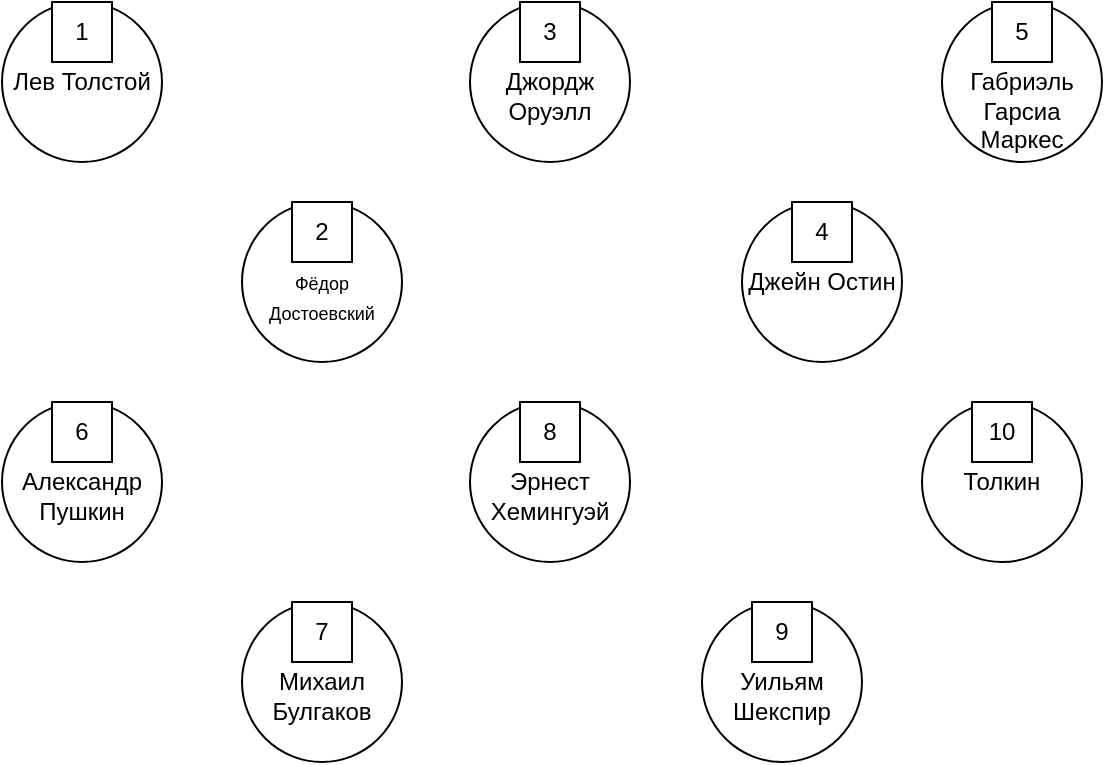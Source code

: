 <mxfile version="24.3.0" type="google" pages="6">
  <diagram name="Страница — 1" id="EqWJqsJqJOjqkCKdhE3f">
    <mxGraphModel grid="1" page="1" gridSize="10" guides="1" tooltips="1" connect="1" arrows="1" fold="1" pageScale="1" pageWidth="827" pageHeight="1169" math="0" shadow="0">
      <root>
        <mxCell id="0" />
        <mxCell id="1" parent="0" />
        <mxCell id="tsPPlrbi5cFnJzBSDMUf-1" value="&lt;div&gt;&lt;br&gt;&lt;/div&gt;Уильям Шекспир" style="ellipse;whiteSpace=wrap;html=1;aspect=fixed;" vertex="1" parent="1">
          <mxGeometry x="490" y="440" width="80" height="80" as="geometry" />
        </mxCell>
        <mxCell id="tsPPlrbi5cFnJzBSDMUf-2" value="Джейн Остин" style="ellipse;whiteSpace=wrap;html=1;aspect=fixed;" vertex="1" parent="1">
          <mxGeometry x="510" y="240" width="80" height="80" as="geometry" />
        </mxCell>
        <mxCell id="tsPPlrbi5cFnJzBSDMUf-3" value="&lt;div&gt;&lt;br&gt;&lt;/div&gt;&lt;div&gt;&lt;br&gt;&lt;/div&gt;Габриэль Гарсиа Маркес" style="ellipse;whiteSpace=wrap;html=1;aspect=fixed;" vertex="1" parent="1">
          <mxGeometry x="610" y="140" width="80" height="80" as="geometry" />
        </mxCell>
        <mxCell id="tsPPlrbi5cFnJzBSDMUf-4" value="&lt;div&gt;&lt;br&gt;&lt;/div&gt;Александр Пушкин" style="ellipse;whiteSpace=wrap;html=1;aspect=fixed;" vertex="1" parent="1">
          <mxGeometry x="140" y="340" width="80" height="80" as="geometry" />
        </mxCell>
        <mxCell id="tsPPlrbi5cFnJzBSDMUf-5" value="&lt;div&gt;&lt;br&gt;&lt;/div&gt;Михаил Булгаков" style="ellipse;whiteSpace=wrap;html=1;aspect=fixed;" vertex="1" parent="1">
          <mxGeometry x="260" y="440" width="80" height="80" as="geometry" />
        </mxCell>
        <mxCell id="tsPPlrbi5cFnJzBSDMUf-6" value="&lt;div&gt;&lt;br&gt;&lt;/div&gt;Эрнест Хемингуэй" style="ellipse;whiteSpace=wrap;html=1;aspect=fixed;" vertex="1" parent="1">
          <mxGeometry x="374" y="340" width="80" height="80" as="geometry" />
        </mxCell>
        <mxCell id="tsPPlrbi5cFnJzBSDMUf-7" value="Толкин" style="ellipse;whiteSpace=wrap;html=1;aspect=fixed;" vertex="1" parent="1">
          <mxGeometry x="600" y="340" width="80" height="80" as="geometry" />
        </mxCell>
        <mxCell id="tsPPlrbi5cFnJzBSDMUf-8" value="Лев Толстой" style="ellipse;whiteSpace=wrap;html=1;aspect=fixed;" vertex="1" parent="1">
          <mxGeometry x="140" y="140" width="80" height="80" as="geometry" />
        </mxCell>
        <mxCell id="tsPPlrbi5cFnJzBSDMUf-9" value="&lt;div&gt;&lt;font style=&quot;font-size: 9px;&quot;&gt;&lt;br&gt;&lt;/font&gt;&lt;/div&gt;&lt;font style=&quot;font-size: 9px;&quot;&gt;Фёдор Достоевский&lt;/font&gt;" style="ellipse;whiteSpace=wrap;html=1;aspect=fixed;" vertex="1" parent="1">
          <mxGeometry x="260" y="240" width="80" height="80" as="geometry" />
        </mxCell>
        <mxCell id="tsPPlrbi5cFnJzBSDMUf-10" value="&lt;div&gt;&lt;br&gt;&lt;/div&gt;Джордж Оруэлл" style="ellipse;whiteSpace=wrap;html=1;aspect=fixed;" vertex="1" parent="1">
          <mxGeometry x="374" y="140" width="80" height="80" as="geometry" />
        </mxCell>
        <mxCell id="tsPPlrbi5cFnJzBSDMUf-11" value="4" style="rounded=0;whiteSpace=wrap;html=1;" vertex="1" parent="1">
          <mxGeometry x="535" y="240" width="30" height="30" as="geometry" />
        </mxCell>
        <mxCell id="tsPPlrbi5cFnJzBSDMUf-12" value="9" style="rounded=0;whiteSpace=wrap;html=1;" vertex="1" parent="1">
          <mxGeometry x="515" y="440" width="30" height="30" as="geometry" />
        </mxCell>
        <mxCell id="tsPPlrbi5cFnJzBSDMUf-13" value="10" style="rounded=0;whiteSpace=wrap;html=1;" vertex="1" parent="1">
          <mxGeometry x="625" y="340" width="30" height="30" as="geometry" />
        </mxCell>
        <mxCell id="tsPPlrbi5cFnJzBSDMUf-14" value="8" style="rounded=0;whiteSpace=wrap;html=1;" vertex="1" parent="1">
          <mxGeometry x="399" y="340" width="30" height="30" as="geometry" />
        </mxCell>
        <mxCell id="tsPPlrbi5cFnJzBSDMUf-15" value="7" style="rounded=0;whiteSpace=wrap;html=1;" vertex="1" parent="1">
          <mxGeometry x="285" y="440" width="30" height="30" as="geometry" />
        </mxCell>
        <mxCell id="tsPPlrbi5cFnJzBSDMUf-16" value="1" style="rounded=0;whiteSpace=wrap;html=1;" vertex="1" parent="1">
          <mxGeometry x="165" y="140" width="30" height="30" as="geometry" />
        </mxCell>
        <mxCell id="tsPPlrbi5cFnJzBSDMUf-17" value="2" style="rounded=0;whiteSpace=wrap;html=1;" vertex="1" parent="1">
          <mxGeometry x="285" y="240" width="30" height="30" as="geometry" />
        </mxCell>
        <mxCell id="tsPPlrbi5cFnJzBSDMUf-18" value="3" style="rounded=0;whiteSpace=wrap;html=1;" vertex="1" parent="1">
          <mxGeometry x="399" y="140" width="30" height="30" as="geometry" />
        </mxCell>
        <mxCell id="tsPPlrbi5cFnJzBSDMUf-19" value="5" style="rounded=0;whiteSpace=wrap;html=1;" vertex="1" parent="1">
          <mxGeometry x="635" y="140" width="30" height="30" as="geometry" />
        </mxCell>
        <mxCell id="tsPPlrbi5cFnJzBSDMUf-20" value="6" style="rounded=0;whiteSpace=wrap;html=1;" vertex="1" parent="1">
          <mxGeometry x="165" y="340" width="30" height="30" as="geometry" />
        </mxCell>
      </root>
    </mxGraphModel>
  </diagram>
  <diagram id="gb01FILcL4QIe715Tl9t" name="Страница — 2">
    <mxGraphModel grid="1" page="1" gridSize="10" guides="1" tooltips="1" connect="1" arrows="1" fold="1" pageScale="1" pageWidth="827" pageHeight="1169" math="0" shadow="0">
      <root>
        <mxCell id="0" />
        <mxCell id="1" parent="0" />
        <mxCell id="0w9Z9b-0TLVVhJwfxunq-1" value="Гамлет&lt;div&gt;&lt;/div&gt;" style="ellipse;whiteSpace=wrap;html=1;aspect=fixed;fillColor=#fff2cc;strokeColor=#d6b656;" vertex="1" parent="1">
          <mxGeometry x="490" y="440" width="80" height="80" as="geometry" />
        </mxCell>
        <mxCell id="0w9Z9b-0TLVVhJwfxunq-2" value="&lt;span style=&quot;font-size: 9px;&quot;&gt;Гордость и предубеждение&lt;/span&gt;" style="ellipse;whiteSpace=wrap;html=1;aspect=fixed;fillColor=#fff2cc;strokeColor=#d6b656;" vertex="1" parent="1">
          <mxGeometry x="510" y="240" width="80" height="80" as="geometry" />
        </mxCell>
        <mxCell id="0w9Z9b-0TLVVhJwfxunq-3" value="&lt;div&gt;&lt;font style=&quot;font-size: 9px;&quot;&gt;&lt;br&gt;&lt;/font&gt;&lt;/div&gt;&lt;font style=&quot;font-size: 9px;&quot;&gt;Сто лет одиночества&lt;/font&gt;&lt;div&gt;&lt;/div&gt;" style="ellipse;whiteSpace=wrap;html=1;aspect=fixed;fillColor=#fff2cc;strokeColor=#d6b656;" vertex="1" parent="1">
          <mxGeometry x="610" y="140" width="80" height="80" as="geometry" />
        </mxCell>
        <mxCell id="0w9Z9b-0TLVVhJwfxunq-4" value="&lt;div&gt;&lt;br&gt;&lt;/div&gt;Евгений Онегин&lt;div&gt;&lt;/div&gt;" style="ellipse;whiteSpace=wrap;html=1;aspect=fixed;fillColor=#fff2cc;strokeColor=#d6b656;" vertex="1" parent="1">
          <mxGeometry x="140" y="340" width="80" height="80" as="geometry" />
        </mxCell>
        <mxCell id="0w9Z9b-0TLVVhJwfxunq-5" value="&lt;div&gt;&lt;br&gt;&lt;/div&gt;Мастер и Маргарита&lt;div&gt;&lt;/div&gt;" style="ellipse;whiteSpace=wrap;html=1;aspect=fixed;fillColor=#fff2cc;strokeColor=#d6b656;" vertex="1" parent="1">
          <mxGeometry x="260" y="440" width="80" height="80" as="geometry" />
        </mxCell>
        <mxCell id="0w9Z9b-0TLVVhJwfxunq-6" value="&lt;div&gt;&lt;br&gt;&lt;/div&gt;Старик и море&lt;div&gt;&lt;/div&gt;" style="ellipse;whiteSpace=wrap;html=1;aspect=fixed;fillColor=#fff2cc;strokeColor=#d6b656;" vertex="1" parent="1">
          <mxGeometry x="374" y="340" width="80" height="80" as="geometry" />
        </mxCell>
        <mxCell id="0w9Z9b-0TLVVhJwfxunq-7" value="&lt;div&gt;&lt;br&gt;&lt;/div&gt;Властелин колец" style="ellipse;whiteSpace=wrap;html=1;aspect=fixed;fillColor=#fff2cc;strokeColor=#d6b656;" vertex="1" parent="1">
          <mxGeometry x="600" y="340" width="80" height="80" as="geometry" />
        </mxCell>
        <mxCell id="0w9Z9b-0TLVVhJwfxunq-8" value="Война и мир" style="ellipse;whiteSpace=wrap;html=1;aspect=fixed;fillColor=#fff2cc;strokeColor=#d6b656;" vertex="1" parent="1">
          <mxGeometry x="140" y="140" width="80" height="80" as="geometry" />
        </mxCell>
        <mxCell id="0w9Z9b-0TLVVhJwfxunq-9" value="&lt;div&gt;&lt;font size=&quot;1&quot;&gt;&lt;br&gt;&lt;/font&gt;&lt;/div&gt;&lt;font size=&quot;1&quot;&gt;Преступление и наказание&lt;/font&gt;" style="ellipse;whiteSpace=wrap;html=1;aspect=fixed;fillColor=#fff2cc;strokeColor=#d6b656;" vertex="1" parent="1">
          <mxGeometry x="260" y="240" width="80" height="80" as="geometry" />
        </mxCell>
        <mxCell id="0w9Z9b-0TLVVhJwfxunq-10" value="1984&lt;div&gt;&lt;/div&gt;" style="ellipse;whiteSpace=wrap;html=1;aspect=fixed;fillColor=#fff2cc;strokeColor=#d6b656;" vertex="1" parent="1">
          <mxGeometry x="374" y="140" width="80" height="80" as="geometry" />
        </mxCell>
        <mxCell id="0w9Z9b-0TLVVhJwfxunq-11" value="4" style="rounded=0;whiteSpace=wrap;html=1;" vertex="1" parent="1">
          <mxGeometry x="535" y="240" width="30" height="30" as="geometry" />
        </mxCell>
        <mxCell id="0w9Z9b-0TLVVhJwfxunq-12" value="9" style="rounded=0;whiteSpace=wrap;html=1;" vertex="1" parent="1">
          <mxGeometry x="515" y="440" width="30" height="30" as="geometry" />
        </mxCell>
        <mxCell id="0w9Z9b-0TLVVhJwfxunq-13" value="10" style="rounded=0;whiteSpace=wrap;html=1;" vertex="1" parent="1">
          <mxGeometry x="625" y="340" width="30" height="30" as="geometry" />
        </mxCell>
        <mxCell id="0w9Z9b-0TLVVhJwfxunq-14" value="8" style="rounded=0;whiteSpace=wrap;html=1;" vertex="1" parent="1">
          <mxGeometry x="399" y="340" width="30" height="30" as="geometry" />
        </mxCell>
        <mxCell id="0w9Z9b-0TLVVhJwfxunq-15" value="7" style="rounded=0;whiteSpace=wrap;html=1;" vertex="1" parent="1">
          <mxGeometry x="285" y="440" width="30" height="30" as="geometry" />
        </mxCell>
        <mxCell id="0w9Z9b-0TLVVhJwfxunq-16" value="1" style="rounded=0;whiteSpace=wrap;html=1;" vertex="1" parent="1">
          <mxGeometry x="165" y="140" width="30" height="30" as="geometry" />
        </mxCell>
        <mxCell id="0w9Z9b-0TLVVhJwfxunq-17" value="2" style="rounded=0;whiteSpace=wrap;html=1;" vertex="1" parent="1">
          <mxGeometry x="285" y="240" width="30" height="30" as="geometry" />
        </mxCell>
        <mxCell id="0w9Z9b-0TLVVhJwfxunq-18" value="3" style="rounded=0;whiteSpace=wrap;html=1;" vertex="1" parent="1">
          <mxGeometry x="399" y="140" width="30" height="30" as="geometry" />
        </mxCell>
        <mxCell id="0w9Z9b-0TLVVhJwfxunq-19" value="5" style="rounded=0;whiteSpace=wrap;html=1;" vertex="1" parent="1">
          <mxGeometry x="635" y="140" width="30" height="30" as="geometry" />
        </mxCell>
        <mxCell id="0w9Z9b-0TLVVhJwfxunq-20" value="6" style="rounded=0;whiteSpace=wrap;html=1;" vertex="1" parent="1">
          <mxGeometry x="165" y="340" width="30" height="30" as="geometry" />
        </mxCell>
      </root>
    </mxGraphModel>
  </diagram>
  <diagram id="Pwo7cmKvXTX5NMwyu_MG" name="Страница — 3">
    <mxGraphModel grid="1" page="1" gridSize="10" guides="1" tooltips="1" connect="1" arrows="1" fold="1" pageScale="1" pageWidth="827" pageHeight="1169" math="0" shadow="0">
      <root>
        <mxCell id="0" />
        <mxCell id="1" parent="0" />
        <mxCell id="kVuKQfUKqV1mmxlc6dTq-1" value="Фэнтези&lt;div&gt;&lt;/div&gt;" style="ellipse;whiteSpace=wrap;html=1;aspect=fixed;fillColor=#d5e8d4;strokeColor=#82b366;" vertex="1" parent="1">
          <mxGeometry x="490" y="440" width="80" height="80" as="geometry" />
        </mxCell>
        <mxCell id="kVuKQfUKqV1mmxlc6dTq-2" value="&lt;font size=&quot;1&quot;&gt;Классика&lt;/font&gt;" style="ellipse;whiteSpace=wrap;html=1;aspect=fixed;fillColor=#d5e8d4;strokeColor=#82b366;" vertex="1" parent="1">
          <mxGeometry x="510" y="240" width="80" height="80" as="geometry" />
        </mxCell>
        <mxCell id="kVuKQfUKqV1mmxlc6dTq-3" value="&lt;div&gt;&lt;font size=&quot;1&quot;&gt;Поэма&lt;/font&gt;&lt;br&gt;&lt;/div&gt;&lt;div&gt;&lt;/div&gt;" style="ellipse;whiteSpace=wrap;html=1;aspect=fixed;fillColor=#d5e8d4;strokeColor=#82b366;" vertex="1" parent="1">
          <mxGeometry x="610" y="140" width="80" height="80" as="geometry" />
        </mxCell>
        <mxCell id="kVuKQfUKqV1mmxlc6dTq-4" value="Мистика&lt;div&gt;&lt;/div&gt;&lt;div&gt;&lt;/div&gt;" style="ellipse;whiteSpace=wrap;html=1;aspect=fixed;fillColor=#d5e8d4;strokeColor=#82b366;" vertex="1" parent="1">
          <mxGeometry x="140" y="340" width="80" height="80" as="geometry" />
        </mxCell>
        <mxCell id="kVuKQfUKqV1mmxlc6dTq-5" value="&lt;font style=&quot;font-size: 10px;&quot;&gt;Приключения&lt;/font&gt;&lt;div&gt;&lt;/div&gt;&lt;div&gt;&lt;/div&gt;" style="ellipse;whiteSpace=wrap;html=1;aspect=fixed;fillColor=#d5e8d4;strokeColor=#82b366;" vertex="1" parent="1">
          <mxGeometry x="260" y="440" width="80" height="80" as="geometry" />
        </mxCell>
        <mxCell id="kVuKQfUKqV1mmxlc6dTq-6" value="Трагедия&lt;br&gt;&lt;div&gt;&lt;/div&gt;&lt;div&gt;&lt;/div&gt;" style="ellipse;whiteSpace=wrap;html=1;aspect=fixed;fillColor=#d5e8d4;strokeColor=#82b366;" vertex="1" parent="1">
          <mxGeometry x="374" y="340" width="80" height="80" as="geometry" />
        </mxCell>
        <mxCell id="kVuKQfUKqV1mmxlc6dTq-7" value="Драма&lt;div&gt;&lt;/div&gt;" style="ellipse;whiteSpace=wrap;html=1;aspect=fixed;fillColor=#d5e8d4;strokeColor=#82b366;" vertex="1" parent="1">
          <mxGeometry x="600" y="340" width="80" height="80" as="geometry" />
        </mxCell>
        <mxCell id="kVuKQfUKqV1mmxlc6dTq-8" value="Роман" style="ellipse;whiteSpace=wrap;html=1;aspect=fixed;fillColor=#d5e8d4;strokeColor=#82b366;" vertex="1" parent="1">
          <mxGeometry x="140" y="140" width="80" height="80" as="geometry" />
        </mxCell>
        <mxCell id="kVuKQfUKqV1mmxlc6dTq-9" value="&lt;div&gt;Фантастика&lt;/div&gt;" style="ellipse;whiteSpace=wrap;html=1;aspect=fixed;fillColor=#d5e8d4;strokeColor=#82b366;" vertex="1" parent="1">
          <mxGeometry x="260" y="240" width="80" height="80" as="geometry" />
        </mxCell>
        <mxCell id="kVuKQfUKqV1mmxlc6dTq-10" value="Детектив&lt;div&gt;&lt;/div&gt;" style="ellipse;whiteSpace=wrap;html=1;aspect=fixed;fillColor=#d5e8d4;strokeColor=#82b366;" vertex="1" parent="1">
          <mxGeometry x="374" y="140" width="80" height="80" as="geometry" />
        </mxCell>
        <mxCell id="kVuKQfUKqV1mmxlc6dTq-11" value="4" style="rounded=0;whiteSpace=wrap;html=1;fillColor=#d5e8d4;strokeColor=#82b366;" vertex="1" parent="1">
          <mxGeometry x="535" y="240" width="30" height="30" as="geometry" />
        </mxCell>
        <mxCell id="kVuKQfUKqV1mmxlc6dTq-12" value="9" style="rounded=0;whiteSpace=wrap;html=1;fillColor=#d5e8d4;strokeColor=#82b366;" vertex="1" parent="1">
          <mxGeometry x="515" y="440" width="30" height="30" as="geometry" />
        </mxCell>
        <mxCell id="kVuKQfUKqV1mmxlc6dTq-13" value="10" style="rounded=0;whiteSpace=wrap;html=1;fillColor=#d5e8d4;strokeColor=#82b366;" vertex="1" parent="1">
          <mxGeometry x="625" y="340" width="30" height="30" as="geometry" />
        </mxCell>
        <mxCell id="kVuKQfUKqV1mmxlc6dTq-14" value="8" style="rounded=0;whiteSpace=wrap;html=1;fillColor=#d5e8d4;strokeColor=#82b366;" vertex="1" parent="1">
          <mxGeometry x="399" y="340" width="30" height="30" as="geometry" />
        </mxCell>
        <mxCell id="kVuKQfUKqV1mmxlc6dTq-15" value="7" style="rounded=0;whiteSpace=wrap;html=1;fillColor=#d5e8d4;strokeColor=#82b366;" vertex="1" parent="1">
          <mxGeometry x="285" y="440" width="30" height="30" as="geometry" />
        </mxCell>
        <mxCell id="kVuKQfUKqV1mmxlc6dTq-16" value="1" style="rounded=0;whiteSpace=wrap;html=1;fillColor=#d5e8d4;strokeColor=#82b366;" vertex="1" parent="1">
          <mxGeometry x="165" y="140" width="30" height="30" as="geometry" />
        </mxCell>
        <mxCell id="kVuKQfUKqV1mmxlc6dTq-17" value="2" style="rounded=0;whiteSpace=wrap;html=1;fillColor=#d5e8d4;strokeColor=#82b366;" vertex="1" parent="1">
          <mxGeometry x="285" y="240" width="30" height="30" as="geometry" />
        </mxCell>
        <mxCell id="kVuKQfUKqV1mmxlc6dTq-18" value="3" style="rounded=0;whiteSpace=wrap;html=1;fillColor=#d5e8d4;strokeColor=#82b366;" vertex="1" parent="1">
          <mxGeometry x="399" y="140" width="30" height="30" as="geometry" />
        </mxCell>
        <mxCell id="kVuKQfUKqV1mmxlc6dTq-19" value="5" style="rounded=0;whiteSpace=wrap;html=1;fillColor=#d5e8d4;strokeColor=#82b366;" vertex="1" parent="1">
          <mxGeometry x="635" y="140" width="30" height="30" as="geometry" />
        </mxCell>
        <mxCell id="kVuKQfUKqV1mmxlc6dTq-20" value="6" style="rounded=0;whiteSpace=wrap;html=1;fillColor=#d5e8d4;strokeColor=#82b366;" vertex="1" parent="1">
          <mxGeometry x="165" y="340" width="30" height="30" as="geometry" />
        </mxCell>
      </root>
    </mxGraphModel>
  </diagram>
  <diagram id="Q0lJ1mJxNNt3FozR_56L" name="Страница — 4">
    <mxGraphModel grid="1" page="1" gridSize="10" guides="1" tooltips="1" connect="1" arrows="1" fold="1" pageScale="1" pageWidth="827" pageHeight="1169" math="0" shadow="0">
      <root>
        <mxCell id="0" />
        <mxCell id="1" parent="0" />
        <mxCell id="R-XqrJNLImSLN6h6NLTU-30" style="edgeStyle=orthogonalEdgeStyle;rounded=0;orthogonalLoop=1;jettySize=auto;html=1;exitX=0.5;exitY=1;exitDx=0;exitDy=0;" edge="1" parent="1" source="y_QBRI53AlYQunm4WOpN-1" target="R-XqrJNLImSLN6h6NLTU-12">
          <mxGeometry relative="1" as="geometry" />
        </mxCell>
        <mxCell id="y_QBRI53AlYQunm4WOpN-1" value="&lt;div&gt;&lt;br&gt;&lt;/div&gt;Уильям Шекспир" style="ellipse;whiteSpace=wrap;html=1;aspect=fixed;" vertex="1" parent="1">
          <mxGeometry x="490" y="440" width="80" height="80" as="geometry" />
        </mxCell>
        <mxCell id="y_QBRI53AlYQunm4WOpN-2" value="Джейн Остин" style="ellipse;whiteSpace=wrap;html=1;aspect=fixed;" vertex="1" parent="1">
          <mxGeometry x="489" y="230" width="80" height="80" as="geometry" />
        </mxCell>
        <mxCell id="R-XqrJNLImSLN6h6NLTU-26" style="edgeStyle=orthogonalEdgeStyle;rounded=0;orthogonalLoop=1;jettySize=auto;html=1;exitX=0.5;exitY=1;exitDx=0;exitDy=0;entryX=0.5;entryY=0;entryDx=0;entryDy=0;" edge="1" parent="1" source="y_QBRI53AlYQunm4WOpN-3" target="R-XqrJNLImSLN6h6NLTU-19">
          <mxGeometry relative="1" as="geometry" />
        </mxCell>
        <mxCell id="y_QBRI53AlYQunm4WOpN-3" value="&lt;div&gt;&lt;br&gt;&lt;/div&gt;&lt;div&gt;&lt;br&gt;&lt;/div&gt;Габриэль Гарсиа Маркес" style="ellipse;whiteSpace=wrap;html=1;aspect=fixed;" vertex="1" parent="1">
          <mxGeometry x="610" y="230" width="80" height="80" as="geometry" />
        </mxCell>
        <mxCell id="R-XqrJNLImSLN6h6NLTU-27" style="edgeStyle=orthogonalEdgeStyle;rounded=0;orthogonalLoop=1;jettySize=auto;html=1;exitX=0.5;exitY=1;exitDx=0;exitDy=0;entryX=0.5;entryY=0;entryDx=0;entryDy=0;" edge="1" parent="1" source="y_QBRI53AlYQunm4WOpN-4" target="R-XqrJNLImSLN6h6NLTU-20">
          <mxGeometry relative="1" as="geometry" />
        </mxCell>
        <mxCell id="y_QBRI53AlYQunm4WOpN-4" value="&lt;div&gt;&lt;br&gt;&lt;/div&gt;Александр Пушкин" style="ellipse;whiteSpace=wrap;html=1;aspect=fixed;" vertex="1" parent="1">
          <mxGeometry x="140" y="430" width="80" height="80" as="geometry" />
        </mxCell>
        <mxCell id="R-XqrJNLImSLN6h6NLTU-28" style="edgeStyle=orthogonalEdgeStyle;rounded=0;orthogonalLoop=1;jettySize=auto;html=1;exitX=0.5;exitY=1;exitDx=0;exitDy=0;entryX=0.5;entryY=0;entryDx=0;entryDy=0;" edge="1" parent="1" source="y_QBRI53AlYQunm4WOpN-5" target="R-XqrJNLImSLN6h6NLTU-15">
          <mxGeometry relative="1" as="geometry" />
        </mxCell>
        <mxCell id="y_QBRI53AlYQunm4WOpN-5" value="&lt;div&gt;&lt;br&gt;&lt;/div&gt;Михаил Булгаков" style="ellipse;whiteSpace=wrap;html=1;aspect=fixed;" vertex="1" parent="1">
          <mxGeometry x="260" y="440" width="80" height="80" as="geometry" />
        </mxCell>
        <mxCell id="R-XqrJNLImSLN6h6NLTU-29" style="edgeStyle=orthogonalEdgeStyle;rounded=0;orthogonalLoop=1;jettySize=auto;html=1;exitX=0.5;exitY=1;exitDx=0;exitDy=0;entryX=0.5;entryY=0;entryDx=0;entryDy=0;" edge="1" parent="1" source="y_QBRI53AlYQunm4WOpN-6" target="R-XqrJNLImSLN6h6NLTU-14">
          <mxGeometry relative="1" as="geometry" />
        </mxCell>
        <mxCell id="y_QBRI53AlYQunm4WOpN-6" value="&lt;div&gt;&lt;br&gt;&lt;/div&gt;Эрнест Хемингуэй" style="ellipse;whiteSpace=wrap;html=1;aspect=fixed;" vertex="1" parent="1">
          <mxGeometry x="374" y="430" width="80" height="80" as="geometry" />
        </mxCell>
        <mxCell id="R-XqrJNLImSLN6h6NLTU-31" style="edgeStyle=orthogonalEdgeStyle;rounded=0;orthogonalLoop=1;jettySize=auto;html=1;exitX=0.5;exitY=1;exitDx=0;exitDy=0;entryX=0.5;entryY=0;entryDx=0;entryDy=0;" edge="1" parent="1" source="y_QBRI53AlYQunm4WOpN-7" target="R-XqrJNLImSLN6h6NLTU-13">
          <mxGeometry relative="1" as="geometry" />
        </mxCell>
        <mxCell id="y_QBRI53AlYQunm4WOpN-7" value="Толкин" style="ellipse;whiteSpace=wrap;html=1;aspect=fixed;" vertex="1" parent="1">
          <mxGeometry x="600" y="430" width="80" height="80" as="geometry" />
        </mxCell>
        <mxCell id="R-XqrJNLImSLN6h6NLTU-22" style="edgeStyle=orthogonalEdgeStyle;rounded=0;orthogonalLoop=1;jettySize=auto;html=1;exitX=0.5;exitY=1;exitDx=0;exitDy=0;entryX=0.5;entryY=0;entryDx=0;entryDy=0;" edge="1" parent="1" source="y_QBRI53AlYQunm4WOpN-8" target="R-XqrJNLImSLN6h6NLTU-16">
          <mxGeometry relative="1" as="geometry" />
        </mxCell>
        <mxCell id="y_QBRI53AlYQunm4WOpN-8" value="Лев Толстой" style="ellipse;whiteSpace=wrap;html=1;aspect=fixed;" vertex="1" parent="1">
          <mxGeometry x="140" y="230" width="80" height="80" as="geometry" />
        </mxCell>
        <mxCell id="R-XqrJNLImSLN6h6NLTU-23" style="edgeStyle=orthogonalEdgeStyle;rounded=0;orthogonalLoop=1;jettySize=auto;html=1;exitX=0.5;exitY=1;exitDx=0;exitDy=0;entryX=0.5;entryY=0;entryDx=0;entryDy=0;" edge="1" parent="1" source="y_QBRI53AlYQunm4WOpN-9" target="R-XqrJNLImSLN6h6NLTU-17">
          <mxGeometry relative="1" as="geometry" />
        </mxCell>
        <mxCell id="y_QBRI53AlYQunm4WOpN-9" value="&lt;div&gt;&lt;font style=&quot;font-size: 9px;&quot;&gt;&lt;br&gt;&lt;/font&gt;&lt;/div&gt;&lt;font style=&quot;font-size: 9px;&quot;&gt;Фёдор Достоевский&lt;/font&gt;" style="ellipse;whiteSpace=wrap;html=1;aspect=fixed;" vertex="1" parent="1">
          <mxGeometry x="260" y="240" width="80" height="80" as="geometry" />
        </mxCell>
        <mxCell id="R-XqrJNLImSLN6h6NLTU-24" style="edgeStyle=orthogonalEdgeStyle;rounded=0;orthogonalLoop=1;jettySize=auto;html=1;exitX=0.5;exitY=1;exitDx=0;exitDy=0;entryX=0.5;entryY=0;entryDx=0;entryDy=0;" edge="1" parent="1" source="y_QBRI53AlYQunm4WOpN-10" target="R-XqrJNLImSLN6h6NLTU-18">
          <mxGeometry relative="1" as="geometry" />
        </mxCell>
        <mxCell id="y_QBRI53AlYQunm4WOpN-10" value="&lt;div&gt;&lt;br&gt;&lt;/div&gt;Джордж Оруэлл" style="ellipse;whiteSpace=wrap;html=1;aspect=fixed;" vertex="1" parent="1">
          <mxGeometry x="374" y="230" width="80" height="80" as="geometry" />
        </mxCell>
        <mxCell id="y_QBRI53AlYQunm4WOpN-11" value="4" style="rounded=0;whiteSpace=wrap;html=1;" vertex="1" parent="1">
          <mxGeometry x="514" y="230" width="30" height="30" as="geometry" />
        </mxCell>
        <mxCell id="y_QBRI53AlYQunm4WOpN-12" value="9" style="rounded=0;whiteSpace=wrap;html=1;" vertex="1" parent="1">
          <mxGeometry x="515" y="440" width="30" height="30" as="geometry" />
        </mxCell>
        <mxCell id="y_QBRI53AlYQunm4WOpN-13" value="10" style="rounded=0;whiteSpace=wrap;html=1;" vertex="1" parent="1">
          <mxGeometry x="625" y="430" width="30" height="30" as="geometry" />
        </mxCell>
        <mxCell id="y_QBRI53AlYQunm4WOpN-14" value="8" style="rounded=0;whiteSpace=wrap;html=1;" vertex="1" parent="1">
          <mxGeometry x="399" y="430" width="30" height="30" as="geometry" />
        </mxCell>
        <mxCell id="y_QBRI53AlYQunm4WOpN-15" value="7" style="rounded=0;whiteSpace=wrap;html=1;" vertex="1" parent="1">
          <mxGeometry x="285" y="440" width="30" height="30" as="geometry" />
        </mxCell>
        <mxCell id="y_QBRI53AlYQunm4WOpN-16" value="1" style="rounded=0;whiteSpace=wrap;html=1;" vertex="1" parent="1">
          <mxGeometry x="165" y="230" width="30" height="30" as="geometry" />
        </mxCell>
        <mxCell id="y_QBRI53AlYQunm4WOpN-17" value="2" style="rounded=0;whiteSpace=wrap;html=1;" vertex="1" parent="1">
          <mxGeometry x="285" y="240" width="30" height="30" as="geometry" />
        </mxCell>
        <mxCell id="y_QBRI53AlYQunm4WOpN-18" value="3" style="rounded=0;whiteSpace=wrap;html=1;" vertex="1" parent="1">
          <mxGeometry x="399" y="230" width="30" height="30" as="geometry" />
        </mxCell>
        <mxCell id="y_QBRI53AlYQunm4WOpN-19" value="5" style="rounded=0;whiteSpace=wrap;html=1;" vertex="1" parent="1">
          <mxGeometry x="635" y="230" width="30" height="30" as="geometry" />
        </mxCell>
        <mxCell id="y_QBRI53AlYQunm4WOpN-20" value="6" style="rounded=0;whiteSpace=wrap;html=1;" vertex="1" parent="1">
          <mxGeometry x="165" y="430" width="30" height="30" as="geometry" />
        </mxCell>
        <mxCell id="R-XqrJNLImSLN6h6NLTU-1" value="Гамлет&lt;div&gt;&lt;/div&gt;" style="ellipse;whiteSpace=wrap;html=1;aspect=fixed;fillColor=#fff2cc;strokeColor=#d6b656;" vertex="1" parent="1">
          <mxGeometry x="489" y="540" width="80" height="80" as="geometry" />
        </mxCell>
        <mxCell id="R-XqrJNLImSLN6h6NLTU-2" value="&lt;span style=&quot;font-size: 9px;&quot;&gt;Гордость и предубеждение&lt;/span&gt;" style="ellipse;whiteSpace=wrap;html=1;aspect=fixed;fillColor=#fff2cc;strokeColor=#d6b656;" vertex="1" parent="1">
          <mxGeometry x="488" y="330" width="80" height="80" as="geometry" />
        </mxCell>
        <mxCell id="R-XqrJNLImSLN6h6NLTU-3" value="&lt;div&gt;&lt;font style=&quot;font-size: 9px;&quot;&gt;&lt;br&gt;&lt;/font&gt;&lt;/div&gt;&lt;font style=&quot;font-size: 9px;&quot;&gt;Сто лет одиночества&lt;/font&gt;&lt;div&gt;&lt;/div&gt;" style="ellipse;whiteSpace=wrap;html=1;aspect=fixed;fillColor=#fff2cc;strokeColor=#d6b656;" vertex="1" parent="1">
          <mxGeometry x="609" y="330" width="80" height="80" as="geometry" />
        </mxCell>
        <mxCell id="R-XqrJNLImSLN6h6NLTU-4" value="&lt;div&gt;&lt;br&gt;&lt;/div&gt;Евгений Онегин&lt;div&gt;&lt;/div&gt;" style="ellipse;whiteSpace=wrap;html=1;aspect=fixed;fillColor=#fff2cc;strokeColor=#d6b656;" vertex="1" parent="1">
          <mxGeometry x="139" y="530" width="80" height="80" as="geometry" />
        </mxCell>
        <mxCell id="R-XqrJNLImSLN6h6NLTU-5" value="&lt;div&gt;&lt;br&gt;&lt;/div&gt;Мастер и Маргарита&lt;div&gt;&lt;/div&gt;" style="ellipse;whiteSpace=wrap;html=1;aspect=fixed;fillColor=#fff2cc;strokeColor=#d6b656;" vertex="1" parent="1">
          <mxGeometry x="259" y="540" width="80" height="80" as="geometry" />
        </mxCell>
        <mxCell id="R-XqrJNLImSLN6h6NLTU-6" value="&lt;div&gt;&lt;br&gt;&lt;/div&gt;Старик и море&lt;div&gt;&lt;/div&gt;" style="ellipse;whiteSpace=wrap;html=1;aspect=fixed;fillColor=#fff2cc;strokeColor=#d6b656;" vertex="1" parent="1">
          <mxGeometry x="373" y="530" width="80" height="80" as="geometry" />
        </mxCell>
        <mxCell id="R-XqrJNLImSLN6h6NLTU-7" value="&lt;div&gt;&lt;br&gt;&lt;/div&gt;Властелин колец" style="ellipse;whiteSpace=wrap;html=1;aspect=fixed;fillColor=#fff2cc;strokeColor=#d6b656;" vertex="1" parent="1">
          <mxGeometry x="599" y="530" width="80" height="80" as="geometry" />
        </mxCell>
        <mxCell id="R-XqrJNLImSLN6h6NLTU-8" value="Война и мир" style="ellipse;whiteSpace=wrap;html=1;aspect=fixed;fillColor=#fff2cc;strokeColor=#d6b656;" vertex="1" parent="1">
          <mxGeometry x="139" y="330" width="80" height="80" as="geometry" />
        </mxCell>
        <mxCell id="R-XqrJNLImSLN6h6NLTU-9" value="&lt;div&gt;&lt;font size=&quot;1&quot;&gt;&lt;br&gt;&lt;/font&gt;&lt;/div&gt;&lt;font size=&quot;1&quot;&gt;Преступление и наказание&lt;/font&gt;" style="ellipse;whiteSpace=wrap;html=1;aspect=fixed;fillColor=#fff2cc;strokeColor=#d6b656;" vertex="1" parent="1">
          <mxGeometry x="259" y="340" width="80" height="80" as="geometry" />
        </mxCell>
        <mxCell id="R-XqrJNLImSLN6h6NLTU-10" value="1984&lt;div&gt;&lt;/div&gt;" style="ellipse;whiteSpace=wrap;html=1;aspect=fixed;fillColor=#fff2cc;strokeColor=#d6b656;" vertex="1" parent="1">
          <mxGeometry x="373" y="330" width="80" height="80" as="geometry" />
        </mxCell>
        <mxCell id="R-XqrJNLImSLN6h6NLTU-11" value="4" style="rounded=0;whiteSpace=wrap;html=1;" vertex="1" parent="1">
          <mxGeometry x="513" y="330" width="30" height="30" as="geometry" />
        </mxCell>
        <mxCell id="R-XqrJNLImSLN6h6NLTU-12" value="9" style="rounded=0;whiteSpace=wrap;html=1;" vertex="1" parent="1">
          <mxGeometry x="514" y="540" width="30" height="30" as="geometry" />
        </mxCell>
        <mxCell id="R-XqrJNLImSLN6h6NLTU-13" value="10" style="rounded=0;whiteSpace=wrap;html=1;" vertex="1" parent="1">
          <mxGeometry x="624" y="530" width="30" height="30" as="geometry" />
        </mxCell>
        <mxCell id="R-XqrJNLImSLN6h6NLTU-14" value="8" style="rounded=0;whiteSpace=wrap;html=1;" vertex="1" parent="1">
          <mxGeometry x="398" y="530" width="30" height="30" as="geometry" />
        </mxCell>
        <mxCell id="R-XqrJNLImSLN6h6NLTU-15" value="7" style="rounded=0;whiteSpace=wrap;html=1;" vertex="1" parent="1">
          <mxGeometry x="284" y="540" width="30" height="30" as="geometry" />
        </mxCell>
        <mxCell id="R-XqrJNLImSLN6h6NLTU-16" value="1" style="rounded=0;whiteSpace=wrap;html=1;" vertex="1" parent="1">
          <mxGeometry x="164" y="330" width="30" height="30" as="geometry" />
        </mxCell>
        <mxCell id="R-XqrJNLImSLN6h6NLTU-17" value="2" style="rounded=0;whiteSpace=wrap;html=1;" vertex="1" parent="1">
          <mxGeometry x="284" y="340" width="30" height="30" as="geometry" />
        </mxCell>
        <mxCell id="R-XqrJNLImSLN6h6NLTU-18" value="3" style="rounded=0;whiteSpace=wrap;html=1;" vertex="1" parent="1">
          <mxGeometry x="398" y="330" width="30" height="30" as="geometry" />
        </mxCell>
        <mxCell id="R-XqrJNLImSLN6h6NLTU-19" value="5" style="rounded=0;whiteSpace=wrap;html=1;" vertex="1" parent="1">
          <mxGeometry x="634" y="330" width="30" height="30" as="geometry" />
        </mxCell>
        <mxCell id="R-XqrJNLImSLN6h6NLTU-20" value="6" style="rounded=0;whiteSpace=wrap;html=1;" vertex="1" parent="1">
          <mxGeometry x="164" y="530" width="30" height="30" as="geometry" />
        </mxCell>
        <mxCell id="R-XqrJNLImSLN6h6NLTU-21" value="WrittenBy" style="text;html=1;align=center;verticalAlign=middle;resizable=0;points=[];autosize=1;strokeColor=none;fillColor=none;" vertex="1" parent="1">
          <mxGeometry x="349" y="170" width="80" height="30" as="geometry" />
        </mxCell>
        <mxCell id="R-XqrJNLImSLN6h6NLTU-25" style="edgeStyle=orthogonalEdgeStyle;rounded=0;orthogonalLoop=1;jettySize=auto;html=1;exitX=0.5;exitY=1;exitDx=0;exitDy=0;entryX=0.5;entryY=0;entryDx=0;entryDy=0;" edge="1" parent="1" source="y_QBRI53AlYQunm4WOpN-2" target="R-XqrJNLImSLN6h6NLTU-11">
          <mxGeometry relative="1" as="geometry" />
        </mxCell>
      </root>
    </mxGraphModel>
  </diagram>
  <diagram id="Q6ZMlCKYCsAuhhRzavhR" name="Страница — 5">
    <mxGraphModel grid="1" page="1" gridSize="10" guides="1" tooltips="1" connect="1" arrows="1" fold="1" pageScale="1" pageWidth="827" pageHeight="1169" math="0" shadow="0">
      <root>
        <mxCell id="0" />
        <mxCell id="1" parent="0" />
        <mxCell id="VgsyZ7mO0kZqcKRTa3n_-1" value="&lt;div&gt;&lt;br&gt;&lt;/div&gt;Уильям Шекспир" style="ellipse;whiteSpace=wrap;html=1;aspect=fixed;" vertex="1" parent="1">
          <mxGeometry x="700" y="440" width="80" height="80" as="geometry" />
        </mxCell>
        <mxCell id="VgsyZ7mO0kZqcKRTa3n_-2" value="Джейн Остин" style="ellipse;whiteSpace=wrap;html=1;aspect=fixed;" vertex="1" parent="1">
          <mxGeometry x="414" y="230" width="80" height="80" as="geometry" />
        </mxCell>
        <mxCell id="VgsyZ7mO0kZqcKRTa3n_-3" value="&lt;div&gt;&lt;br&gt;&lt;/div&gt;&lt;div&gt;&lt;br&gt;&lt;/div&gt;Габриэль Гарсиа Маркес" style="ellipse;whiteSpace=wrap;html=1;aspect=fixed;" vertex="1" parent="1">
          <mxGeometry x="610" y="140" width="80" height="80" as="geometry" />
        </mxCell>
        <mxCell id="VgsyZ7mO0kZqcKRTa3n_-4" value="&lt;div&gt;&lt;br&gt;&lt;/div&gt;Александр Пушкин" style="ellipse;whiteSpace=wrap;html=1;aspect=fixed;" vertex="1" parent="1">
          <mxGeometry x="220" y="340" width="80" height="80" as="geometry" />
        </mxCell>
        <mxCell id="VgsyZ7mO0kZqcKRTa3n_-5" value="&lt;div&gt;&lt;br&gt;&lt;/div&gt;Михаил Булгаков" style="ellipse;whiteSpace=wrap;html=1;aspect=fixed;" vertex="1" parent="1">
          <mxGeometry x="680" y="330" width="80" height="80" as="geometry" />
        </mxCell>
        <mxCell id="VgsyZ7mO0kZqcKRTa3n_-6" value="&lt;div&gt;&lt;br&gt;&lt;/div&gt;Эрнест Хемингуэй" style="ellipse;whiteSpace=wrap;html=1;aspect=fixed;" vertex="1" parent="1">
          <mxGeometry x="429" y="385" width="80" height="80" as="geometry" />
        </mxCell>
        <mxCell id="VgsyZ7mO0kZqcKRTa3n_-7" value="Толкин" style="ellipse;whiteSpace=wrap;html=1;aspect=fixed;" vertex="1" parent="1">
          <mxGeometry x="555" y="360" width="80" height="80" as="geometry" />
        </mxCell>
        <mxCell id="VgsyZ7mO0kZqcKRTa3n_-8" value="Лев Толстой" style="ellipse;whiteSpace=wrap;html=1;aspect=fixed;" vertex="1" parent="1">
          <mxGeometry x="140" y="140" width="80" height="80" as="geometry" />
        </mxCell>
        <mxCell id="VgsyZ7mO0kZqcKRTa3n_-9" value="&lt;div&gt;&lt;font style=&quot;font-size: 9px;&quot;&gt;&lt;br&gt;&lt;/font&gt;&lt;/div&gt;&lt;font style=&quot;font-size: 9px;&quot;&gt;Фёдор Достоевский&lt;/font&gt;" style="ellipse;whiteSpace=wrap;html=1;aspect=fixed;" vertex="1" parent="1">
          <mxGeometry x="220" y="230" width="80" height="80" as="geometry" />
        </mxCell>
        <mxCell id="VgsyZ7mO0kZqcKRTa3n_-10" value="&lt;div&gt;&lt;br&gt;&lt;/div&gt;Джордж Оруэлл" style="ellipse;whiteSpace=wrap;html=1;aspect=fixed;" vertex="1" parent="1">
          <mxGeometry x="374" y="140" width="80" height="80" as="geometry" />
        </mxCell>
        <mxCell id="VgsyZ7mO0kZqcKRTa3n_-11" value="4" style="rounded=0;whiteSpace=wrap;html=1;" vertex="1" parent="1">
          <mxGeometry x="439" y="230" width="30" height="30" as="geometry" />
        </mxCell>
        <mxCell id="VgsyZ7mO0kZqcKRTa3n_-12" value="9" style="rounded=0;whiteSpace=wrap;html=1;" vertex="1" parent="1">
          <mxGeometry x="725" y="440" width="30" height="30" as="geometry" />
        </mxCell>
        <mxCell id="VgsyZ7mO0kZqcKRTa3n_-13" value="10" style="rounded=0;whiteSpace=wrap;html=1;" vertex="1" parent="1">
          <mxGeometry x="580" y="360" width="30" height="30" as="geometry" />
        </mxCell>
        <mxCell id="VgsyZ7mO0kZqcKRTa3n_-14" value="8" style="rounded=0;whiteSpace=wrap;html=1;" vertex="1" parent="1">
          <mxGeometry x="454" y="385" width="30" height="30" as="geometry" />
        </mxCell>
        <mxCell id="VgsyZ7mO0kZqcKRTa3n_-15" value="7" style="rounded=0;whiteSpace=wrap;html=1;" vertex="1" parent="1">
          <mxGeometry x="705" y="330" width="30" height="30" as="geometry" />
        </mxCell>
        <mxCell id="VgsyZ7mO0kZqcKRTa3n_-16" value="1" style="rounded=0;whiteSpace=wrap;html=1;" vertex="1" parent="1">
          <mxGeometry x="165" y="140" width="30" height="30" as="geometry" />
        </mxCell>
        <mxCell id="VgsyZ7mO0kZqcKRTa3n_-17" value="2" style="rounded=0;whiteSpace=wrap;html=1;" vertex="1" parent="1">
          <mxGeometry x="245" y="230" width="30" height="30" as="geometry" />
        </mxCell>
        <mxCell id="VgsyZ7mO0kZqcKRTa3n_-18" value="3" style="rounded=0;whiteSpace=wrap;html=1;" vertex="1" parent="1">
          <mxGeometry x="399" y="140" width="30" height="30" as="geometry" />
        </mxCell>
        <mxCell id="VgsyZ7mO0kZqcKRTa3n_-19" value="5" style="rounded=0;whiteSpace=wrap;html=1;" vertex="1" parent="1">
          <mxGeometry x="635" y="140" width="30" height="30" as="geometry" />
        </mxCell>
        <mxCell id="VgsyZ7mO0kZqcKRTa3n_-20" value="6" style="rounded=0;whiteSpace=wrap;html=1;" vertex="1" parent="1">
          <mxGeometry x="245" y="340" width="30" height="30" as="geometry" />
        </mxCell>
        <mxCell id="VgsyZ7mO0kZqcKRTa3n_-21" value="" style="endArrow=classic;html=1;rounded=0;exitX=0.5;exitY=1;exitDx=0;exitDy=0;entryX=0.165;entryY=0.093;entryDx=0;entryDy=0;entryPerimeter=0;" edge="1" parent="1" source="VgsyZ7mO0kZqcKRTa3n_-8" target="VgsyZ7mO0kZqcKRTa3n_-9">
          <mxGeometry width="50" height="50" relative="1" as="geometry">
            <mxPoint x="300" y="270" as="sourcePoint" />
            <mxPoint x="350" y="220" as="targetPoint" />
          </mxGeometry>
        </mxCell>
        <mxCell id="VgsyZ7mO0kZqcKRTa3n_-22" value="" style="endArrow=classic;html=1;rounded=0;exitX=1;exitY=0.5;exitDx=0;exitDy=0;entryX=0;entryY=0.5;entryDx=0;entryDy=0;" edge="1" parent="1" source="VgsyZ7mO0kZqcKRTa3n_-8" target="VgsyZ7mO0kZqcKRTa3n_-10">
          <mxGeometry width="50" height="50" relative="1" as="geometry">
            <mxPoint x="220" y="190" as="sourcePoint" />
            <mxPoint x="370" y="180" as="targetPoint" />
          </mxGeometry>
        </mxCell>
        <mxCell id="VgsyZ7mO0kZqcKRTa3n_-23" value="" style="endArrow=classic;html=1;rounded=0;exitX=0.996;exitY=0.563;exitDx=0;exitDy=0;exitPerimeter=0;entryX=0.011;entryY=0.453;entryDx=0;entryDy=0;entryPerimeter=0;" edge="1" parent="1" source="VgsyZ7mO0kZqcKRTa3n_-9" target="VgsyZ7mO0kZqcKRTa3n_-2">
          <mxGeometry width="50" height="50" relative="1" as="geometry">
            <mxPoint x="370" y="290" as="sourcePoint" />
            <mxPoint x="409" y="267" as="targetPoint" />
          </mxGeometry>
        </mxCell>
        <mxCell id="VgsyZ7mO0kZqcKRTa3n_-24" value="" style="endArrow=classic;html=1;rounded=0;entryX=-0.057;entryY=0.465;entryDx=0;entryDy=0;entryPerimeter=0;exitX=1;exitY=0.5;exitDx=0;exitDy=0;" edge="1" parent="1" source="VgsyZ7mO0kZqcKRTa3n_-10">
          <mxGeometry width="50" height="50" relative="1" as="geometry">
            <mxPoint x="460" y="180" as="sourcePoint" />
            <mxPoint x="612.5" y="170" as="targetPoint" />
          </mxGeometry>
        </mxCell>
        <mxCell id="VgsyZ7mO0kZqcKRTa3n_-25" value="" style="endArrow=classic;html=1;rounded=0;exitX=0;exitY=1;exitDx=0;exitDy=0;entryX=1.003;entryY=0.297;entryDx=0;entryDy=0;entryPerimeter=0;" edge="1" parent="1" source="VgsyZ7mO0kZqcKRTa3n_-2" target="VgsyZ7mO0kZqcKRTa3n_-4">
          <mxGeometry width="50" height="50" relative="1" as="geometry">
            <mxPoint x="350" y="295" as="sourcePoint" />
            <mxPoint x="515" y="287" as="targetPoint" />
          </mxGeometry>
        </mxCell>
        <mxCell id="VgsyZ7mO0kZqcKRTa3n_-27" value="" style="curved=1;endArrow=classic;html=1;rounded=0;entryX=0;entryY=0;entryDx=0;entryDy=0;exitX=0.5;exitY=1;exitDx=0;exitDy=0;" edge="1" parent="1" source="VgsyZ7mO0kZqcKRTa3n_-3" target="VgsyZ7mO0kZqcKRTa3n_-15">
          <mxGeometry width="50" height="50" relative="1" as="geometry">
            <mxPoint x="640" y="290" as="sourcePoint" />
            <mxPoint x="390" y="430" as="targetPoint" />
            <Array as="points">
              <mxPoint x="670" y="310" />
              <mxPoint x="710" y="290" />
            </Array>
          </mxGeometry>
        </mxCell>
        <mxCell id="VgsyZ7mO0kZqcKRTa3n_-28" value="" style="endArrow=classic;html=1;rounded=0;exitX=1;exitY=1;exitDx=0;exitDy=0;entryX=0.006;entryY=0.438;entryDx=0;entryDy=0;entryPerimeter=0;" edge="1" parent="1" source="VgsyZ7mO0kZqcKRTa3n_-4" target="VgsyZ7mO0kZqcKRTa3n_-6">
          <mxGeometry width="50" height="50" relative="1" as="geometry">
            <mxPoint x="420" y="430" as="sourcePoint" />
            <mxPoint x="450" y="380" as="targetPoint" />
          </mxGeometry>
        </mxCell>
        <mxCell id="VgsyZ7mO0kZqcKRTa3n_-29" value="" style="curved=1;endArrow=classic;html=1;rounded=0;entryX=0.06;entryY=0.249;entryDx=0;entryDy=0;entryPerimeter=0;exitX=0.5;exitY=1;exitDx=0;exitDy=0;" edge="1" parent="1" source="VgsyZ7mO0kZqcKRTa3n_-5" target="VgsyZ7mO0kZqcKRTa3n_-1">
          <mxGeometry width="50" height="50" relative="1" as="geometry">
            <mxPoint x="680" y="370" as="sourcePoint" />
            <mxPoint x="390" y="380" as="targetPoint" />
            <Array as="points">
              <mxPoint x="670" y="460" />
            </Array>
          </mxGeometry>
        </mxCell>
        <mxCell id="VgsyZ7mO0kZqcKRTa3n_-32" value="" style="endArrow=classic;html=1;rounded=0;exitX=1;exitY=0.5;exitDx=0;exitDy=0;entryX=0;entryY=0.5;entryDx=0;entryDy=0;" edge="1" parent="1" source="VgsyZ7mO0kZqcKRTa3n_-6">
          <mxGeometry width="50" height="50" relative="1" as="geometry">
            <mxPoint x="273" y="463" as="sourcePoint" />
            <mxPoint x="565.0" y="415" as="targetPoint" />
          </mxGeometry>
        </mxCell>
        <mxCell id="VgsyZ7mO0kZqcKRTa3n_-33" value="Knows" style="text;whiteSpace=wrap;" vertex="1" parent="1">
          <mxGeometry x="399" y="80" width="70" height="40" as="geometry" />
        </mxCell>
      </root>
    </mxGraphModel>
  </diagram>
  <diagram id="8vFhrLtm2Rs5cj_jWW-e" name="Страница — 6">
    <mxGraphModel grid="1" page="1" gridSize="10" guides="1" tooltips="1" connect="1" arrows="1" fold="1" pageScale="1" pageWidth="827" pageHeight="1169" math="0" shadow="0">
      <root>
        <mxCell id="0" />
        <mxCell id="1" parent="0" />
        <mxCell id="jI90XR1vHiwEmg8qhYsE-1" value="Гамлет&lt;div&gt;&lt;/div&gt;" style="ellipse;whiteSpace=wrap;html=1;aspect=fixed;fillColor=#fff2cc;strokeColor=#d6b656;" vertex="1" parent="1">
          <mxGeometry x="610" y="385" width="80" height="80" as="geometry" />
        </mxCell>
        <mxCell id="G960FDkU0chFDtZxmE2C-4" style="edgeStyle=orthogonalEdgeStyle;rounded=0;orthogonalLoop=1;jettySize=auto;html=1;exitX=1;exitY=0.5;exitDx=0;exitDy=0;entryX=0;entryY=0.5;entryDx=0;entryDy=0;" edge="1" parent="1" source="jI90XR1vHiwEmg8qhYsE-2" target="E8UgxipVg8mdy7IQeRzA-8">
          <mxGeometry relative="1" as="geometry">
            <Array as="points">
              <mxPoint x="130" y="275" />
              <mxPoint x="130" y="270" />
            </Array>
          </mxGeometry>
        </mxCell>
        <mxCell id="jI90XR1vHiwEmg8qhYsE-2" value="&lt;span style=&quot;font-size: 9px;&quot;&gt;Гордость и предубеждение&lt;/span&gt;" style="ellipse;whiteSpace=wrap;html=1;aspect=fixed;fillColor=#fff2cc;strokeColor=#d6b656;" vertex="1" parent="1">
          <mxGeometry x="30" y="235" width="80" height="80" as="geometry" />
        </mxCell>
        <mxCell id="jI90XR1vHiwEmg8qhYsE-3" value="&lt;div&gt;&lt;font style=&quot;font-size: 9px;&quot;&gt;&lt;br&gt;&lt;/font&gt;&lt;/div&gt;&lt;font style=&quot;font-size: 9px;&quot;&gt;Сто лет одиночества&lt;/font&gt;&lt;div&gt;&lt;/div&gt;" style="ellipse;whiteSpace=wrap;html=1;aspect=fixed;fillColor=#fff2cc;strokeColor=#d6b656;" vertex="1" parent="1">
          <mxGeometry x="250" y="305" width="80" height="80" as="geometry" />
        </mxCell>
        <mxCell id="G960FDkU0chFDtZxmE2C-6" style="edgeStyle=orthogonalEdgeStyle;rounded=0;orthogonalLoop=1;jettySize=auto;html=1;exitX=1;exitY=0.5;exitDx=0;exitDy=0;entryX=0;entryY=0;entryDx=0;entryDy=0;" edge="1" parent="1" source="jI90XR1vHiwEmg8qhYsE-4" target="E8UgxipVg8mdy7IQeRzA-3">
          <mxGeometry relative="1" as="geometry" />
        </mxCell>
        <mxCell id="jI90XR1vHiwEmg8qhYsE-4" value="&lt;div&gt;&lt;br&gt;&lt;/div&gt;Евгений Онегин&lt;div&gt;&lt;/div&gt;" style="ellipse;whiteSpace=wrap;html=1;aspect=fixed;fillColor=#fff2cc;strokeColor=#d6b656;" vertex="1" parent="1">
          <mxGeometry x="620" y="190" width="80" height="80" as="geometry" />
        </mxCell>
        <mxCell id="G960FDkU0chFDtZxmE2C-7" style="edgeStyle=orthogonalEdgeStyle;rounded=0;orthogonalLoop=1;jettySize=auto;html=1;exitX=0;exitY=0.5;exitDx=0;exitDy=0;entryX=1;entryY=0.5;entryDx=0;entryDy=0;" edge="1" parent="1" source="jI90XR1vHiwEmg8qhYsE-5" target="E8UgxipVg8mdy7IQeRzA-4">
          <mxGeometry relative="1" as="geometry" />
        </mxCell>
        <mxCell id="jI90XR1vHiwEmg8qhYsE-5" value="&lt;div&gt;&lt;br&gt;&lt;/div&gt;Мастер и Маргарита&lt;div&gt;&lt;/div&gt;" style="ellipse;whiteSpace=wrap;html=1;aspect=fixed;fillColor=#fff2cc;strokeColor=#d6b656;" vertex="1" parent="1">
          <mxGeometry x="260" y="440" width="80" height="80" as="geometry" />
        </mxCell>
        <mxCell id="jI90XR1vHiwEmg8qhYsE-6" value="&lt;div&gt;&lt;br&gt;&lt;/div&gt;Старик и море&lt;div&gt;&lt;/div&gt;" style="ellipse;whiteSpace=wrap;html=1;aspect=fixed;fillColor=#fff2cc;strokeColor=#d6b656;" vertex="1" parent="1">
          <mxGeometry x="374" y="340" width="80" height="80" as="geometry" />
        </mxCell>
        <mxCell id="jI90XR1vHiwEmg8qhYsE-7" value="&lt;div&gt;&lt;br&gt;&lt;/div&gt;Властелин колец" style="ellipse;whiteSpace=wrap;html=1;aspect=fixed;fillColor=#fff2cc;strokeColor=#d6b656;" vertex="1" parent="1">
          <mxGeometry x="620" y="510" width="80" height="80" as="geometry" />
        </mxCell>
        <mxCell id="jI90XR1vHiwEmg8qhYsE-8" value="Война и мир" style="ellipse;whiteSpace=wrap;html=1;aspect=fixed;fillColor=#fff2cc;strokeColor=#d6b656;" vertex="1" parent="1">
          <mxGeometry x="140" y="110" width="80" height="80" as="geometry" />
        </mxCell>
        <mxCell id="jI90XR1vHiwEmg8qhYsE-9" value="&lt;div&gt;&lt;font size=&quot;1&quot;&gt;&lt;br&gt;&lt;/font&gt;&lt;/div&gt;&lt;font size=&quot;1&quot;&gt;Преступление и наказание&lt;/font&gt;" style="ellipse;whiteSpace=wrap;html=1;aspect=fixed;fillColor=#fff2cc;strokeColor=#d6b656;" vertex="1" parent="1">
          <mxGeometry x="494" y="110" width="80" height="80" as="geometry" />
        </mxCell>
        <mxCell id="jI90XR1vHiwEmg8qhYsE-10" value="1984&lt;div&gt;&lt;/div&gt;" style="ellipse;whiteSpace=wrap;html=1;aspect=fixed;fillColor=#fff2cc;strokeColor=#d6b656;" vertex="1" parent="1">
          <mxGeometry x="374" y="140" width="80" height="80" as="geometry" />
        </mxCell>
        <mxCell id="jI90XR1vHiwEmg8qhYsE-11" value="4" style="rounded=0;whiteSpace=wrap;html=1;" vertex="1" parent="1">
          <mxGeometry x="55" y="235" width="30" height="30" as="geometry" />
        </mxCell>
        <mxCell id="jI90XR1vHiwEmg8qhYsE-12" value="9" style="rounded=0;whiteSpace=wrap;html=1;" vertex="1" parent="1">
          <mxGeometry x="635" y="385" width="30" height="30" as="geometry" />
        </mxCell>
        <mxCell id="jI90XR1vHiwEmg8qhYsE-13" value="10" style="rounded=0;whiteSpace=wrap;html=1;" vertex="1" parent="1">
          <mxGeometry x="645" y="510" width="30" height="30" as="geometry" />
        </mxCell>
        <mxCell id="jI90XR1vHiwEmg8qhYsE-14" value="8" style="rounded=0;whiteSpace=wrap;html=1;" vertex="1" parent="1">
          <mxGeometry x="399" y="340" width="30" height="30" as="geometry" />
        </mxCell>
        <mxCell id="jI90XR1vHiwEmg8qhYsE-15" value="7" style="rounded=0;whiteSpace=wrap;html=1;" vertex="1" parent="1">
          <mxGeometry x="285" y="440" width="30" height="30" as="geometry" />
        </mxCell>
        <mxCell id="jI90XR1vHiwEmg8qhYsE-16" value="1" style="rounded=0;whiteSpace=wrap;html=1;" vertex="1" parent="1">
          <mxGeometry x="165" y="110" width="30" height="30" as="geometry" />
        </mxCell>
        <mxCell id="jI90XR1vHiwEmg8qhYsE-17" value="2" style="rounded=0;whiteSpace=wrap;html=1;" vertex="1" parent="1">
          <mxGeometry x="519" y="110" width="30" height="30" as="geometry" />
        </mxCell>
        <mxCell id="jI90XR1vHiwEmg8qhYsE-18" value="3" style="rounded=0;whiteSpace=wrap;html=1;" vertex="1" parent="1">
          <mxGeometry x="399" y="140" width="30" height="30" as="geometry" />
        </mxCell>
        <mxCell id="jI90XR1vHiwEmg8qhYsE-19" value="5" style="rounded=0;whiteSpace=wrap;html=1;" vertex="1" parent="1">
          <mxGeometry x="275" y="305" width="30" height="30" as="geometry" />
        </mxCell>
        <mxCell id="jI90XR1vHiwEmg8qhYsE-20" value="6" style="rounded=0;whiteSpace=wrap;html=1;" vertex="1" parent="1">
          <mxGeometry x="645" y="190" width="30" height="30" as="geometry" />
        </mxCell>
        <mxCell id="E8UgxipVg8mdy7IQeRzA-1" value="Фэнтези&lt;div&gt;&lt;/div&gt;" style="ellipse;whiteSpace=wrap;html=1;aspect=fixed;fillColor=#d5e8d4;strokeColor=#82b366;" vertex="1" parent="1">
          <mxGeometry x="490" y="530" width="80" height="80" as="geometry" />
        </mxCell>
        <mxCell id="E8UgxipVg8mdy7IQeRzA-2" value="&lt;font size=&quot;1&quot;&gt;Классика&lt;/font&gt;" style="ellipse;whiteSpace=wrap;html=1;aspect=fixed;fillColor=#d5e8d4;strokeColor=#82b366;" vertex="1" parent="1">
          <mxGeometry x="315" y="550" width="80" height="80" as="geometry" />
        </mxCell>
        <mxCell id="E8UgxipVg8mdy7IQeRzA-3" value="&lt;div&gt;&lt;font size=&quot;1&quot;&gt;Поэма&lt;/font&gt;&lt;br&gt;&lt;/div&gt;&lt;div&gt;&lt;/div&gt;" style="ellipse;whiteSpace=wrap;html=1;aspect=fixed;fillColor=#d5e8d4;strokeColor=#82b366;" vertex="1" parent="1">
          <mxGeometry x="700" y="295" width="80" height="80" as="geometry" />
        </mxCell>
        <mxCell id="E8UgxipVg8mdy7IQeRzA-4" value="Мистика&lt;div&gt;&lt;/div&gt;&lt;div&gt;&lt;/div&gt;" style="ellipse;whiteSpace=wrap;html=1;aspect=fixed;fillColor=#d5e8d4;strokeColor=#82b366;" vertex="1" parent="1">
          <mxGeometry x="140" y="430" width="80" height="80" as="geometry" />
        </mxCell>
        <mxCell id="E8UgxipVg8mdy7IQeRzA-5" value="&lt;font style=&quot;font-size: 10px;&quot;&gt;Приключения&lt;/font&gt;&lt;div&gt;&lt;/div&gt;&lt;div&gt;&lt;/div&gt;" style="ellipse;whiteSpace=wrap;html=1;aspect=fixed;fillColor=#d5e8d4;strokeColor=#82b366;" vertex="1" parent="1">
          <mxGeometry x="414" y="250" width="80" height="80" as="geometry" />
        </mxCell>
        <mxCell id="E8UgxipVg8mdy7IQeRzA-6" value="Трагедия&lt;br&gt;&lt;div&gt;&lt;/div&gt;&lt;div&gt;&lt;/div&gt;" style="ellipse;whiteSpace=wrap;html=1;aspect=fixed;fillColor=#d5e8d4;strokeColor=#82b366;" vertex="1" parent="1">
          <mxGeometry x="494" y="375" width="80" height="80" as="geometry" />
        </mxCell>
        <mxCell id="E8UgxipVg8mdy7IQeRzA-7" value="Драма&lt;div&gt;&lt;/div&gt;" style="ellipse;whiteSpace=wrap;html=1;aspect=fixed;fillColor=#d5e8d4;strokeColor=#82b366;" vertex="1" parent="1">
          <mxGeometry x="190" y="550" width="80" height="80" as="geometry" />
        </mxCell>
        <mxCell id="E8UgxipVg8mdy7IQeRzA-8" value="Роман" style="ellipse;whiteSpace=wrap;html=1;aspect=fixed;fillColor=#d5e8d4;strokeColor=#82b366;" vertex="1" parent="1">
          <mxGeometry x="140" y="230" width="80" height="80" as="geometry" />
        </mxCell>
        <mxCell id="E8UgxipVg8mdy7IQeRzA-9" value="&lt;div&gt;Фантастика&lt;/div&gt;" style="ellipse;whiteSpace=wrap;html=1;aspect=fixed;fillColor=#d5e8d4;strokeColor=#82b366;" vertex="1" parent="1">
          <mxGeometry x="260" y="150" width="80" height="80" as="geometry" />
        </mxCell>
        <mxCell id="E8UgxipVg8mdy7IQeRzA-10" value="Детектив&lt;div&gt;&lt;/div&gt;" style="ellipse;whiteSpace=wrap;html=1;aspect=fixed;fillColor=#d5e8d4;strokeColor=#82b366;" vertex="1" parent="1">
          <mxGeometry x="608" y="100" width="80" height="80" as="geometry" />
        </mxCell>
        <mxCell id="E8UgxipVg8mdy7IQeRzA-11" value="4" style="rounded=0;whiteSpace=wrap;html=1;fillColor=#d5e8d4;strokeColor=#82b366;" vertex="1" parent="1">
          <mxGeometry x="340" y="550" width="30" height="30" as="geometry" />
        </mxCell>
        <mxCell id="E8UgxipVg8mdy7IQeRzA-12" value="9" style="rounded=0;whiteSpace=wrap;html=1;fillColor=#d5e8d4;strokeColor=#82b366;" vertex="1" parent="1">
          <mxGeometry x="515" y="530" width="30" height="30" as="geometry" />
        </mxCell>
        <mxCell id="E8UgxipVg8mdy7IQeRzA-13" value="10" style="rounded=0;whiteSpace=wrap;html=1;fillColor=#d5e8d4;strokeColor=#82b366;" vertex="1" parent="1">
          <mxGeometry x="215" y="550" width="30" height="30" as="geometry" />
        </mxCell>
        <mxCell id="E8UgxipVg8mdy7IQeRzA-14" value="8" style="rounded=0;whiteSpace=wrap;html=1;fillColor=#d5e8d4;strokeColor=#82b366;" vertex="1" parent="1">
          <mxGeometry x="519" y="375" width="30" height="30" as="geometry" />
        </mxCell>
        <mxCell id="E8UgxipVg8mdy7IQeRzA-15" value="7" style="rounded=0;whiteSpace=wrap;html=1;fillColor=#d5e8d4;strokeColor=#82b366;" vertex="1" parent="1">
          <mxGeometry x="439" y="250" width="30" height="30" as="geometry" />
        </mxCell>
        <mxCell id="E8UgxipVg8mdy7IQeRzA-16" value="1" style="rounded=0;whiteSpace=wrap;html=1;fillColor=#d5e8d4;strokeColor=#82b366;" vertex="1" parent="1">
          <mxGeometry x="165" y="230" width="30" height="30" as="geometry" />
        </mxCell>
        <mxCell id="E8UgxipVg8mdy7IQeRzA-17" value="2" style="rounded=0;whiteSpace=wrap;html=1;fillColor=#d5e8d4;strokeColor=#82b366;" vertex="1" parent="1">
          <mxGeometry x="285" y="150" width="30" height="30" as="geometry" />
        </mxCell>
        <mxCell id="E8UgxipVg8mdy7IQeRzA-18" value="3" style="rounded=0;whiteSpace=wrap;html=1;fillColor=#d5e8d4;strokeColor=#82b366;" vertex="1" parent="1">
          <mxGeometry x="633" y="100" width="30" height="30" as="geometry" />
        </mxCell>
        <mxCell id="E8UgxipVg8mdy7IQeRzA-19" value="5" style="rounded=0;whiteSpace=wrap;html=1;fillColor=#d5e8d4;strokeColor=#82b366;" vertex="1" parent="1">
          <mxGeometry x="725" y="295" width="30" height="30" as="geometry" />
        </mxCell>
        <mxCell id="E8UgxipVg8mdy7IQeRzA-20" value="6" style="rounded=0;whiteSpace=wrap;html=1;fillColor=#d5e8d4;strokeColor=#82b366;" vertex="1" parent="1">
          <mxGeometry x="165" y="430" width="30" height="30" as="geometry" />
        </mxCell>
        <mxCell id="G960FDkU0chFDtZxmE2C-1" value="" style="endArrow=classic;html=1;rounded=0;exitX=0.5;exitY=1;exitDx=0;exitDy=0;entryX=0.5;entryY=0;entryDx=0;entryDy=0;" edge="1" parent="1" source="jI90XR1vHiwEmg8qhYsE-8" target="E8UgxipVg8mdy7IQeRzA-16">
          <mxGeometry width="50" height="50" relative="1" as="geometry">
            <mxPoint x="310" y="290" as="sourcePoint" />
            <mxPoint x="360" y="240" as="targetPoint" />
          </mxGeometry>
        </mxCell>
        <mxCell id="G960FDkU0chFDtZxmE2C-2" style="edgeStyle=orthogonalEdgeStyle;rounded=0;orthogonalLoop=1;jettySize=auto;html=1;exitX=1;exitY=0.5;exitDx=0;exitDy=0;entryX=0.049;entryY=0.635;entryDx=0;entryDy=0;entryPerimeter=0;" edge="1" parent="1" target="E8UgxipVg8mdy7IQeRzA-10">
          <mxGeometry relative="1" as="geometry">
            <mxPoint x="574" y="150" as="sourcePoint" />
          </mxGeometry>
        </mxCell>
        <mxCell id="G960FDkU0chFDtZxmE2C-3" value="" style="endArrow=classic;html=1;rounded=0;entryX=1;entryY=0.5;entryDx=0;entryDy=0;exitX=0;exitY=0.5;exitDx=0;exitDy=0;" edge="1" parent="1" source="jI90XR1vHiwEmg8qhYsE-10" target="E8UgxipVg8mdy7IQeRzA-9">
          <mxGeometry width="50" height="50" relative="1" as="geometry">
            <mxPoint x="386" y="208" as="sourcePoint" />
            <mxPoint x="360" y="240" as="targetPoint" />
          </mxGeometry>
        </mxCell>
        <mxCell id="G960FDkU0chFDtZxmE2C-5" value="" style="endArrow=classic;html=1;rounded=0;exitX=0.049;exitY=0.227;exitDx=0;exitDy=0;exitPerimeter=0;entryX=0.949;entryY=0.715;entryDx=0;entryDy=0;entryPerimeter=0;" edge="1" parent="1" source="jI90XR1vHiwEmg8qhYsE-3" target="E8UgxipVg8mdy7IQeRzA-8">
          <mxGeometry width="50" height="50" relative="1" as="geometry">
            <mxPoint x="310" y="290" as="sourcePoint" />
            <mxPoint x="360" y="240" as="targetPoint" />
          </mxGeometry>
        </mxCell>
        <mxCell id="G960FDkU0chFDtZxmE2C-8" style="edgeStyle=orthogonalEdgeStyle;rounded=0;orthogonalLoop=1;jettySize=auto;html=1;exitX=1;exitY=0;exitDx=0;exitDy=0;entryX=0.419;entryY=1.006;entryDx=0;entryDy=0;entryPerimeter=0;" edge="1" parent="1" source="jI90XR1vHiwEmg8qhYsE-6" target="E8UgxipVg8mdy7IQeRzA-5">
          <mxGeometry relative="1" as="geometry" />
        </mxCell>
        <mxCell id="G960FDkU0chFDtZxmE2C-9" style="edgeStyle=orthogonalEdgeStyle;rounded=0;orthogonalLoop=1;jettySize=auto;html=1;exitX=0;exitY=0.5;exitDx=0;exitDy=0;entryX=0.954;entryY=0.636;entryDx=0;entryDy=0;entryPerimeter=0;" edge="1" parent="1" source="jI90XR1vHiwEmg8qhYsE-1" target="E8UgxipVg8mdy7IQeRzA-6">
          <mxGeometry relative="1" as="geometry" />
        </mxCell>
        <mxCell id="G960FDkU0chFDtZxmE2C-10" style="edgeStyle=orthogonalEdgeStyle;rounded=0;orthogonalLoop=1;jettySize=auto;html=1;exitX=0;exitY=1;exitDx=0;exitDy=0;" edge="1" parent="1" source="jI90XR1vHiwEmg8qhYsE-7" target="E8UgxipVg8mdy7IQeRzA-1">
          <mxGeometry relative="1" as="geometry">
            <Array as="points">
              <mxPoint x="612" y="550" />
            </Array>
          </mxGeometry>
        </mxCell>
        <mxCell id="G960FDkU0chFDtZxmE2C-11" value="BelongsToGenre" style="text;whiteSpace=wrap;" vertex="1" parent="1">
          <mxGeometry x="349" y="80" width="120" height="40" as="geometry" />
        </mxCell>
      </root>
    </mxGraphModel>
  </diagram>
</mxfile>
